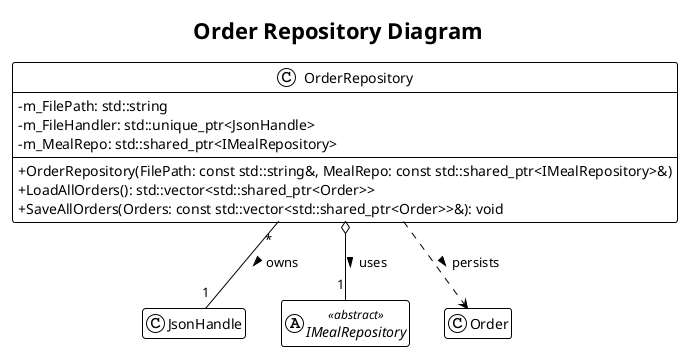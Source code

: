 @startuml
!theme plain
skinparam classAttributeIconSize 0
hide empty members
title Order Repository Diagram

' --- Forward declarations for context ---
class JsonHandle
abstract class IMealRepository <<abstract>>
class Order

' --- The Repository Class ---
class OrderRepository {
  - m_FilePath: std::string
  - m_FileHandler: std::unique_ptr<JsonHandle>
  - m_MealRepo: std::shared_ptr<IMealRepository>
  --
  + OrderRepository(FilePath: const std::string&, MealRepo: const std::shared_ptr<IMealRepository>&)
  + LoadAllOrders(): std::vector<std::shared_ptr<Order>>
  + SaveAllOrders(Orders: const std::vector<std::shared_ptr<Order>>&): void
}

' --- Relationships ---

' Composition: The repository owns its file handler.
OrderRepository "*"-- "1" JsonHandle : owns >

' Aggregation: The repository uses a meal repository, but does not own it.
OrderRepository o-- "1" IMealRepository : uses >

' Dependency: The repository's main purpose is to persist and retrieve Order objects.
OrderRepository ..> Order : persists >

@enduml